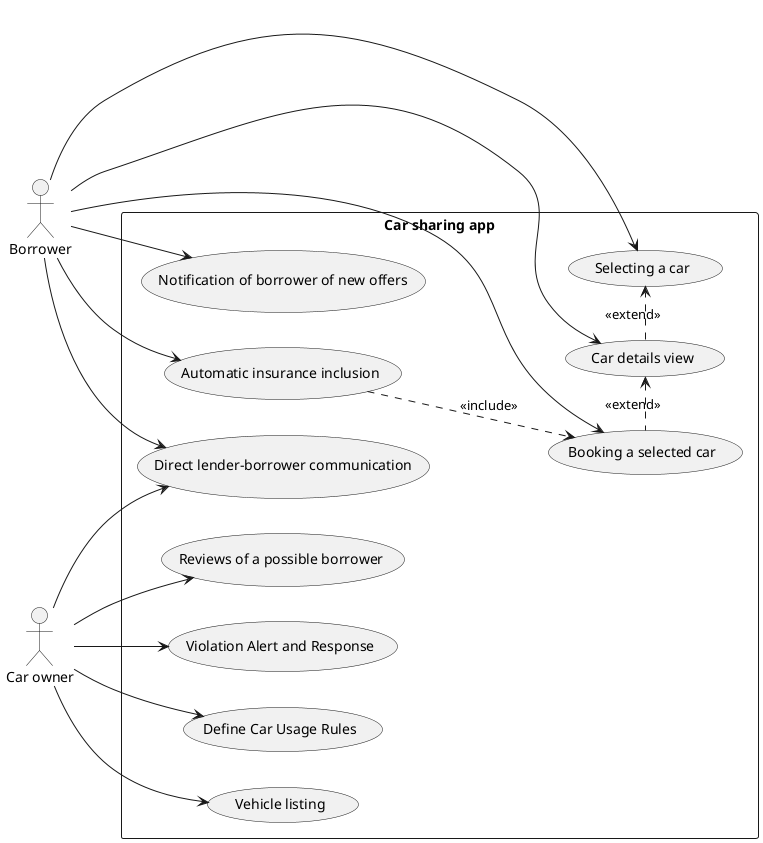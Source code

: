 @startuml
left to right direction
' Define the actors
actor Borrower as borrower

' Define the system boundary
rectangle "Car sharing app" {
' UC-1
    (Vehicle listing) as vehicleListing [[https://github.com/bruzla/NSWI041/issues/12]]
' UC-2
    (Selecting a car) as selectingCar [[https://github.com/bruzla/NSWI041/issues/13]]
' UC-3
    (Booking a selected car) as bookingSelectedCar [[https://github.com/bruzla/NSWI041/issues/14]]
' UC-4
    (Car details view) as carDetail [[https://github.com/bruzla/NSWI041/issues/15]]
' UC-6
    (Automatic insurance inclusion) as automaticInsurance [[https://github.com/bruzla/NSWI041/issues/17]]
' UC-5
    (Reviews of a possible borrower) as borrowerReviews [[https://github.com/bruzla/NSWI041/issues/16]]
' UC-7
    (Direct lender-borrower communication) as lenderBorrowerCommunication [[https://github.com/bruzla/NSWI041/issues/18]]
' UC-8
    (Violation Alert and Response) as violationAlert [[https://github.com/bruzla/NSWI041/issues/19]]
' UC-9
    (Notification of borrower of new offers) as newOffersNotification [[https://github.com/bruzla/NSWI041/issues/20]]
' UC-10
    (Define Car Usage Rules) as defineCarUsageRules [[https://github.com/bruzla/NSWI041/issues/22]]
}

' Relationships for User
borrower --> selectingCar
borrower --> bookingSelectedCar
borrower --> automaticInsurance
borrower --> lenderBorrowerCommunication
borrower --> carDetail
borrower --> newOffersNotification

' relations between use cases
bookingSelectedCar .left.> carDetail : <<extend>>
carDetail .> selectingCar : <<extend>>
automaticInsurance ..> bookingSelectedCar : <<include>>

actor "Car owner" as carOwner
' Relationships for Admin
carOwner --> vehicleListing
carOwner --> lenderBorrowerCommunication
carOwner --> borrowerReviews
carOwner --> defineCarUsageRules
carOwner --> violationAlert


' Extends and Includes (optional)
'selectingCar .> vehicleListing : extends

'(Login) .> (Register) : includes
@enduml
